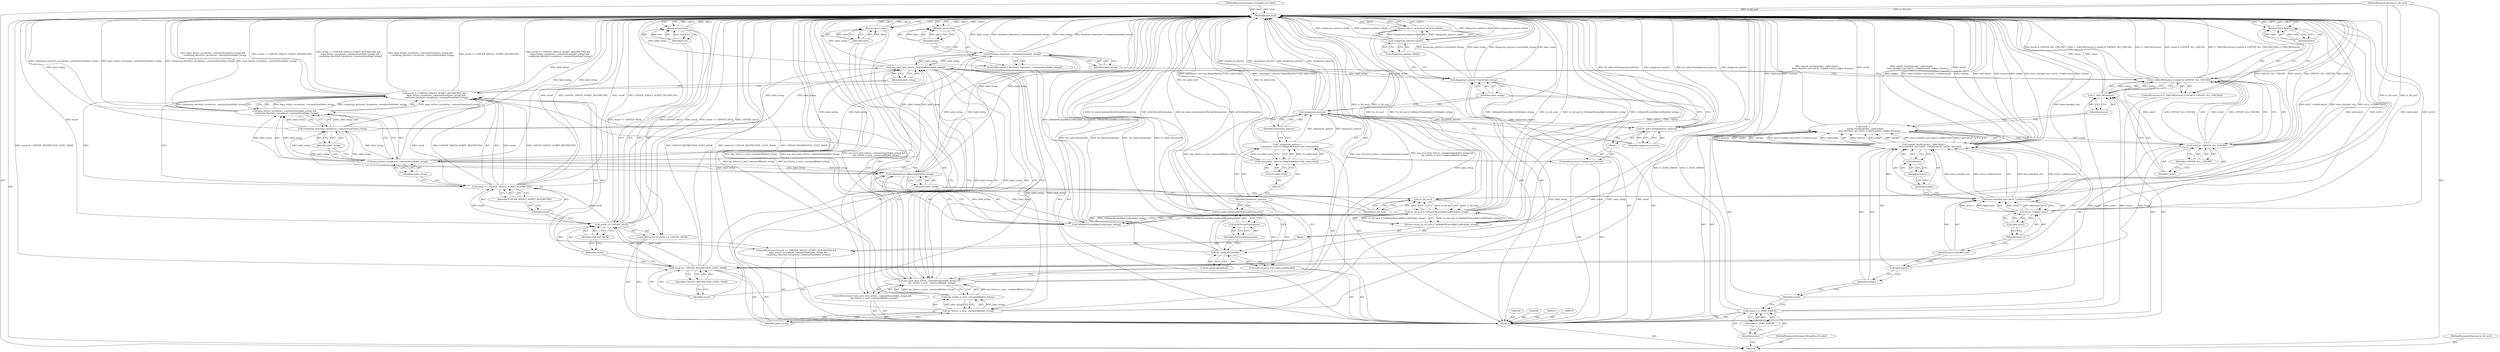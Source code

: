 digraph "1_Chrome_a30f64b4ae13255535a4947616fce484c54207df" {
"1000196" [label="(MethodReturn,bool)"];
"1000101" [label="(MethodParameterIn,base::StringPiece16 label)"];
"1000322" [label="(MethodParameterOut,base::StringPiece16 label)"];
"1000132" [label="(ControlStructure,if (deviation_characters_.containsSome(label_string)))"];
"1000134" [label="(Identifier,label_string)"];
"1000133" [label="(Call,deviation_characters_.containsSome(label_string))"];
"1000136" [label="(Identifier,false)"];
"1000135" [label="(Return,return false;)"];
"1000139" [label="(Identifier,USPOOF_RESTRICTION_LEVEL_MASK)"];
"1000137" [label="(Call,result &= USPOOF_RESTRICTION_LEVEL_MASK)"];
"1000138" [label="(Identifier,result)"];
"1000143" [label="(Identifier,USPOOF_ASCII)"];
"1000140" [label="(ControlStructure,if (result == USPOOF_ASCII))"];
"1000141" [label="(Call,result == USPOOF_ASCII)"];
"1000142" [label="(Identifier,result)"];
"1000145" [label="(Identifier,true)"];
"1000144" [label="(Return,return true;)"];
"1000150" [label="(Identifier,USPOOF_SINGLE_SCRIPT_RESTRICTIVE)"];
"1000146" [label="(ControlStructure,if (result == USPOOF_SINGLE_SCRIPT_RESTRICTIVE &&\n      kana_letters_exceptions_.containsNone(label_string) &&\n      combining_diacritics_exceptions_.containsNone(label_string)))"];
"1000147" [label="(Call,result == USPOOF_SINGLE_SCRIPT_RESTRICTIVE &&\n      kana_letters_exceptions_.containsNone(label_string) &&\n      combining_diacritics_exceptions_.containsNone(label_string))"];
"1000148" [label="(Call,result == USPOOF_SINGLE_SCRIPT_RESTRICTIVE)"];
"1000149" [label="(Identifier,result)"];
"1000102" [label="(MethodParameterIn,bool is_tld_ascii)"];
"1000323" [label="(MethodParameterOut,bool is_tld_ascii)"];
"1000103" [label="(Block,)"];
"1000153" [label="(Identifier,label_string)"];
"1000151" [label="(Call,kana_letters_exceptions_.containsNone(label_string) &&\n      combining_diacritics_exceptions_.containsNone(label_string))"];
"1000152" [label="(Call,kana_letters_exceptions_.containsNone(label_string))"];
"1000155" [label="(Identifier,label_string)"];
"1000154" [label="(Call,combining_diacritics_exceptions_.containsNone(label_string))"];
"1000156" [label="(Block,)"];
"1000158" [label="(Call,!is_tld_ascii || !IsMadeOfLatinAlikeCyrillic(label_string))"];
"1000159" [label="(Call,!is_tld_ascii)"];
"1000160" [label="(Identifier,is_tld_ascii)"];
"1000161" [label="(Call,!IsMadeOfLatinAlikeCyrillic(label_string))"];
"1000162" [label="(Call,IsMadeOfLatinAlikeCyrillic(label_string))"];
"1000157" [label="(Return,return !is_tld_ascii || !IsMadeOfLatinAlikeCyrillic(label_string);)"];
"1000163" [label="(Identifier,label_string)"];
"1000164" [label="(ControlStructure,if (non_ascii_latin_letters_.containsSome(label_string) &&\n      !lgc_letters_n_ascii_.containsAll(label_string)))"];
"1000167" [label="(Identifier,label_string)"];
"1000165" [label="(Call,non_ascii_latin_letters_.containsSome(label_string) &&\n      !lgc_letters_n_ascii_.containsAll(label_string))"];
"1000166" [label="(Call,non_ascii_latin_letters_.containsSome(label_string))"];
"1000170" [label="(Identifier,label_string)"];
"1000168" [label="(Call,!lgc_letters_n_ascii_.containsAll(label_string))"];
"1000169" [label="(Call,lgc_letters_n_ascii_.containsAll(label_string))"];
"1000172" [label="(Identifier,false)"];
"1000171" [label="(Return,return false;)"];
"1000173" [label="(ControlStructure,if (!tls_index.initialized()))"];
"1000174" [label="(Call,!tls_index.initialized())"];
"1000175" [label="(Call,tls_index.initialized())"];
"1000105" [label="(Call,status = U_ZERO_ERROR)"];
"1000106" [label="(Identifier,status)"];
"1000107" [label="(Identifier,U_ZERO_ERROR)"];
"1000177" [label="(Call,&OnThreadTermination)"];
"1000178" [label="(Identifier,OnThreadTermination)"];
"1000176" [label="(Call,tls_index.Initialize(&OnThreadTermination))"];
"1000180" [label="(Call,* dangerous_pattern =\n      reinterpret_cast<icu::RegexMatcher*>(tls_index.Get()))"];
"1000181" [label="(Identifier,dangerous_pattern)"];
"1000184" [label="(Call,tls_index.Get())"];
"1000182" [label="(Call,reinterpret_cast<icu::RegexMatcher*>(tls_index.Get()))"];
"1000185" [label="(ControlStructure,if (!dangerous_pattern))"];
"1000188" [label="(Block,)"];
"1000186" [label="(Call,!dangerous_pattern)"];
"1000187" [label="(Identifier,dangerous_pattern)"];
"1000109" [label="(Call,result =\n      uspoof_check(checker_, label.data(),\n                   base::checked_cast<int32_t>(label.size()), nullptr, &status))"];
"1000110" [label="(Identifier,result)"];
"1000190" [label="(Identifier,dangerous_pattern)"];
"1000189" [label="(Call,tls_index.Set(dangerous_pattern))"];
"1000112" [label="(Identifier,checker_)"];
"1000113" [label="(Call,label.data())"];
"1000111" [label="(Call,uspoof_check(checker_, label.data(),\n                   base::checked_cast<int32_t>(label.size()), nullptr, &status))"];
"1000191" [label="(Call,dangerous_pattern->reset(label_string))"];
"1000192" [label="(Identifier,label_string)"];
"1000195" [label="(Call,dangerous_pattern->find())"];
"1000193" [label="(Return,return !dangerous_pattern->find();)"];
"1000194" [label="(Call,!dangerous_pattern->find())"];
"1000114" [label="(Call,base::checked_cast<int32_t>(label.size()))"];
"1000115" [label="(Identifier,base::checked_cast)"];
"1000116" [label="(Call,int32_t>(label.size()))"];
"1000117" [label="(Identifier,int32_t)"];
"1000118" [label="(Call,label.size())"];
"1000119" [label="(Identifier,nullptr)"];
"1000120" [label="(Call,&status)"];
"1000121" [label="(Identifier,status)"];
"1000125" [label="(Identifier,status)"];
"1000122" [label="(ControlStructure,if (U_FAILURE(status) || (result & USPOOF_ALL_CHECKS)))"];
"1000126" [label="(Call,result & USPOOF_ALL_CHECKS)"];
"1000127" [label="(Identifier,result)"];
"1000128" [label="(Identifier,USPOOF_ALL_CHECKS)"];
"1000123" [label="(Call,U_FAILURE(status) || (result & USPOOF_ALL_CHECKS))"];
"1000124" [label="(Call,U_FAILURE(status))"];
"1000130" [label="(Identifier,false)"];
"1000129" [label="(Return,return false;)"];
"1000196" -> "1000100"  [label="AST: "];
"1000196" -> "1000129"  [label="CFG: "];
"1000196" -> "1000135"  [label="CFG: "];
"1000196" -> "1000144"  [label="CFG: "];
"1000196" -> "1000157"  [label="CFG: "];
"1000196" -> "1000171"  [label="CFG: "];
"1000196" -> "1000193"  [label="CFG: "];
"1000144" -> "1000196"  [label="DDG: <RET>"];
"1000116" -> "1000196"  [label="DDG: label.size()"];
"1000116" -> "1000196"  [label="DDG: int32_t"];
"1000151" -> "1000196"  [label="DDG: combining_diacritics_exceptions_.containsNone(label_string)"];
"1000151" -> "1000196"  [label="DDG: kana_letters_exceptions_.containsNone(label_string)"];
"1000141" -> "1000196"  [label="DDG: USPOOF_ASCII"];
"1000141" -> "1000196"  [label="DDG: result"];
"1000141" -> "1000196"  [label="DDG: result == USPOOF_ASCII"];
"1000126" -> "1000196"  [label="DDG: USPOOF_ALL_CHECKS"];
"1000126" -> "1000196"  [label="DDG: result"];
"1000111" -> "1000196"  [label="DDG: nullptr"];
"1000111" -> "1000196"  [label="DDG: base::checked_cast<int32_t>(label.size())"];
"1000111" -> "1000196"  [label="DDG: checker_"];
"1000111" -> "1000196"  [label="DDG: label.data()"];
"1000111" -> "1000196"  [label="DDG: &status"];
"1000180" -> "1000196"  [label="DDG: reinterpret_cast<icu::RegexMatcher*>(tls_index.Get())"];
"1000158" -> "1000196"  [label="DDG: !is_tld_ascii"];
"1000158" -> "1000196"  [label="DDG: !is_tld_ascii || !IsMadeOfLatinAlikeCyrillic(label_string)"];
"1000158" -> "1000196"  [label="DDG: !IsMadeOfLatinAlikeCyrillic(label_string)"];
"1000165" -> "1000196"  [label="DDG: !lgc_letters_n_ascii_.containsAll(label_string)"];
"1000165" -> "1000196"  [label="DDG: non_ascii_latin_letters_.containsSome(label_string)"];
"1000165" -> "1000196"  [label="DDG: non_ascii_latin_letters_.containsSome(label_string) &&\n      !lgc_letters_n_ascii_.containsAll(label_string)"];
"1000186" -> "1000196"  [label="DDG: !dangerous_pattern"];
"1000186" -> "1000196"  [label="DDG: dangerous_pattern"];
"1000123" -> "1000196"  [label="DDG: result & USPOOF_ALL_CHECKS"];
"1000123" -> "1000196"  [label="DDG: U_FAILURE(status) || (result & USPOOF_ALL_CHECKS)"];
"1000123" -> "1000196"  [label="DDG: U_FAILURE(status)"];
"1000124" -> "1000196"  [label="DDG: status"];
"1000194" -> "1000196"  [label="DDG: !dangerous_pattern->find()"];
"1000194" -> "1000196"  [label="DDG: dangerous_pattern->find()"];
"1000105" -> "1000196"  [label="DDG: U_ZERO_ERROR"];
"1000147" -> "1000196"  [label="DDG: kana_letters_exceptions_.containsNone(label_string) &&\n      combining_diacritics_exceptions_.containsNone(label_string)"];
"1000147" -> "1000196"  [label="DDG: result == USPOOF_SINGLE_SCRIPT_RESTRICTIVE"];
"1000147" -> "1000196"  [label="DDG: result == USPOOF_SINGLE_SCRIPT_RESTRICTIVE &&\n      kana_letters_exceptions_.containsNone(label_string) &&\n      combining_diacritics_exceptions_.containsNone(label_string)"];
"1000168" -> "1000196"  [label="DDG: lgc_letters_n_ascii_.containsAll(label_string)"];
"1000189" -> "1000196"  [label="DDG: dangerous_pattern"];
"1000189" -> "1000196"  [label="DDG: tls_index.Set(dangerous_pattern)"];
"1000159" -> "1000196"  [label="DDG: is_tld_ascii"];
"1000137" -> "1000196"  [label="DDG: USPOOF_RESTRICTION_LEVEL_MASK"];
"1000137" -> "1000196"  [label="DDG: result &= USPOOF_RESTRICTION_LEVEL_MASK"];
"1000182" -> "1000196"  [label="DDG: tls_index.Get()"];
"1000154" -> "1000196"  [label="DDG: label_string"];
"1000166" -> "1000196"  [label="DDG: label_string"];
"1000133" -> "1000196"  [label="DDG: label_string"];
"1000133" -> "1000196"  [label="DDG: deviation_characters_.containsSome(label_string)"];
"1000191" -> "1000196"  [label="DDG: dangerous_pattern->reset(label_string)"];
"1000191" -> "1000196"  [label="DDG: label_string"];
"1000114" -> "1000196"  [label="DDG: base::checked_cast"];
"1000114" -> "1000196"  [label="DDG: int32_t>(label.size())"];
"1000148" -> "1000196"  [label="DDG: result"];
"1000148" -> "1000196"  [label="DDG: USPOOF_SINGLE_SCRIPT_RESTRICTIVE"];
"1000176" -> "1000196"  [label="DDG: tls_index.Initialize(&OnThreadTermination)"];
"1000176" -> "1000196"  [label="DDG: &OnThreadTermination"];
"1000152" -> "1000196"  [label="DDG: label_string"];
"1000102" -> "1000196"  [label="DDG: is_tld_ascii"];
"1000101" -> "1000196"  [label="DDG: label"];
"1000109" -> "1000196"  [label="DDG: result"];
"1000109" -> "1000196"  [label="DDG: uspoof_check(checker_, label.data(),\n                   base::checked_cast<int32_t>(label.size()), nullptr, &status)"];
"1000169" -> "1000196"  [label="DDG: label_string"];
"1000162" -> "1000196"  [label="DDG: label_string"];
"1000161" -> "1000196"  [label="DDG: IsMadeOfLatinAlikeCyrillic(label_string)"];
"1000174" -> "1000196"  [label="DDG: !tls_index.initialized()"];
"1000174" -> "1000196"  [label="DDG: tls_index.initialized()"];
"1000129" -> "1000196"  [label="DDG: <RET>"];
"1000157" -> "1000196"  [label="DDG: <RET>"];
"1000135" -> "1000196"  [label="DDG: <RET>"];
"1000171" -> "1000196"  [label="DDG: <RET>"];
"1000193" -> "1000196"  [label="DDG: <RET>"];
"1000101" -> "1000100"  [label="AST: "];
"1000101" -> "1000196"  [label="DDG: label"];
"1000322" -> "1000100"  [label="AST: "];
"1000132" -> "1000103"  [label="AST: "];
"1000133" -> "1000132"  [label="AST: "];
"1000135" -> "1000132"  [label="AST: "];
"1000134" -> "1000133"  [label="AST: "];
"1000134" -> "1000123"  [label="CFG: "];
"1000133" -> "1000134"  [label="CFG: "];
"1000133" -> "1000132"  [label="AST: "];
"1000133" -> "1000134"  [label="CFG: "];
"1000134" -> "1000133"  [label="AST: "];
"1000136" -> "1000133"  [label="CFG: "];
"1000138" -> "1000133"  [label="CFG: "];
"1000133" -> "1000196"  [label="DDG: label_string"];
"1000133" -> "1000196"  [label="DDG: deviation_characters_.containsSome(label_string)"];
"1000133" -> "1000152"  [label="DDG: label_string"];
"1000133" -> "1000162"  [label="DDG: label_string"];
"1000133" -> "1000166"  [label="DDG: label_string"];
"1000136" -> "1000135"  [label="AST: "];
"1000136" -> "1000133"  [label="CFG: "];
"1000135" -> "1000136"  [label="CFG: "];
"1000136" -> "1000135"  [label="DDG: false"];
"1000135" -> "1000132"  [label="AST: "];
"1000135" -> "1000136"  [label="CFG: "];
"1000136" -> "1000135"  [label="AST: "];
"1000196" -> "1000135"  [label="CFG: "];
"1000135" -> "1000196"  [label="DDG: <RET>"];
"1000136" -> "1000135"  [label="DDG: false"];
"1000139" -> "1000137"  [label="AST: "];
"1000139" -> "1000138"  [label="CFG: "];
"1000137" -> "1000139"  [label="CFG: "];
"1000137" -> "1000103"  [label="AST: "];
"1000137" -> "1000139"  [label="CFG: "];
"1000138" -> "1000137"  [label="AST: "];
"1000139" -> "1000137"  [label="AST: "];
"1000142" -> "1000137"  [label="CFG: "];
"1000137" -> "1000196"  [label="DDG: USPOOF_RESTRICTION_LEVEL_MASK"];
"1000137" -> "1000196"  [label="DDG: result &= USPOOF_RESTRICTION_LEVEL_MASK"];
"1000126" -> "1000137"  [label="DDG: result"];
"1000109" -> "1000137"  [label="DDG: result"];
"1000137" -> "1000141"  [label="DDG: result"];
"1000138" -> "1000137"  [label="AST: "];
"1000138" -> "1000133"  [label="CFG: "];
"1000139" -> "1000138"  [label="CFG: "];
"1000143" -> "1000141"  [label="AST: "];
"1000143" -> "1000142"  [label="CFG: "];
"1000141" -> "1000143"  [label="CFG: "];
"1000140" -> "1000103"  [label="AST: "];
"1000141" -> "1000140"  [label="AST: "];
"1000144" -> "1000140"  [label="AST: "];
"1000141" -> "1000140"  [label="AST: "];
"1000141" -> "1000143"  [label="CFG: "];
"1000142" -> "1000141"  [label="AST: "];
"1000143" -> "1000141"  [label="AST: "];
"1000145" -> "1000141"  [label="CFG: "];
"1000149" -> "1000141"  [label="CFG: "];
"1000141" -> "1000196"  [label="DDG: USPOOF_ASCII"];
"1000141" -> "1000196"  [label="DDG: result"];
"1000141" -> "1000196"  [label="DDG: result == USPOOF_ASCII"];
"1000137" -> "1000141"  [label="DDG: result"];
"1000141" -> "1000148"  [label="DDG: result"];
"1000142" -> "1000141"  [label="AST: "];
"1000142" -> "1000137"  [label="CFG: "];
"1000143" -> "1000142"  [label="CFG: "];
"1000145" -> "1000144"  [label="AST: "];
"1000145" -> "1000141"  [label="CFG: "];
"1000144" -> "1000145"  [label="CFG: "];
"1000145" -> "1000144"  [label="DDG: true"];
"1000144" -> "1000140"  [label="AST: "];
"1000144" -> "1000145"  [label="CFG: "];
"1000145" -> "1000144"  [label="AST: "];
"1000196" -> "1000144"  [label="CFG: "];
"1000144" -> "1000196"  [label="DDG: <RET>"];
"1000145" -> "1000144"  [label="DDG: true"];
"1000150" -> "1000148"  [label="AST: "];
"1000150" -> "1000149"  [label="CFG: "];
"1000148" -> "1000150"  [label="CFG: "];
"1000146" -> "1000103"  [label="AST: "];
"1000147" -> "1000146"  [label="AST: "];
"1000156" -> "1000146"  [label="AST: "];
"1000147" -> "1000146"  [label="AST: "];
"1000147" -> "1000148"  [label="CFG: "];
"1000147" -> "1000151"  [label="CFG: "];
"1000148" -> "1000147"  [label="AST: "];
"1000151" -> "1000147"  [label="AST: "];
"1000160" -> "1000147"  [label="CFG: "];
"1000167" -> "1000147"  [label="CFG: "];
"1000147" -> "1000196"  [label="DDG: kana_letters_exceptions_.containsNone(label_string) &&\n      combining_diacritics_exceptions_.containsNone(label_string)"];
"1000147" -> "1000196"  [label="DDG: result == USPOOF_SINGLE_SCRIPT_RESTRICTIVE"];
"1000147" -> "1000196"  [label="DDG: result == USPOOF_SINGLE_SCRIPT_RESTRICTIVE &&\n      kana_letters_exceptions_.containsNone(label_string) &&\n      combining_diacritics_exceptions_.containsNone(label_string)"];
"1000148" -> "1000147"  [label="DDG: result"];
"1000148" -> "1000147"  [label="DDG: USPOOF_SINGLE_SCRIPT_RESTRICTIVE"];
"1000151" -> "1000147"  [label="DDG: kana_letters_exceptions_.containsNone(label_string)"];
"1000151" -> "1000147"  [label="DDG: combining_diacritics_exceptions_.containsNone(label_string)"];
"1000148" -> "1000147"  [label="AST: "];
"1000148" -> "1000150"  [label="CFG: "];
"1000149" -> "1000148"  [label="AST: "];
"1000150" -> "1000148"  [label="AST: "];
"1000153" -> "1000148"  [label="CFG: "];
"1000147" -> "1000148"  [label="CFG: "];
"1000148" -> "1000196"  [label="DDG: result"];
"1000148" -> "1000196"  [label="DDG: USPOOF_SINGLE_SCRIPT_RESTRICTIVE"];
"1000148" -> "1000147"  [label="DDG: result"];
"1000148" -> "1000147"  [label="DDG: USPOOF_SINGLE_SCRIPT_RESTRICTIVE"];
"1000141" -> "1000148"  [label="DDG: result"];
"1000149" -> "1000148"  [label="AST: "];
"1000149" -> "1000141"  [label="CFG: "];
"1000150" -> "1000149"  [label="CFG: "];
"1000102" -> "1000100"  [label="AST: "];
"1000102" -> "1000196"  [label="DDG: is_tld_ascii"];
"1000102" -> "1000159"  [label="DDG: is_tld_ascii"];
"1000323" -> "1000100"  [label="AST: "];
"1000103" -> "1000100"  [label="AST: "];
"1000104" -> "1000103"  [label="AST: "];
"1000105" -> "1000103"  [label="AST: "];
"1000108" -> "1000103"  [label="AST: "];
"1000109" -> "1000103"  [label="AST: "];
"1000122" -> "1000103"  [label="AST: "];
"1000131" -> "1000103"  [label="AST: "];
"1000132" -> "1000103"  [label="AST: "];
"1000137" -> "1000103"  [label="AST: "];
"1000140" -> "1000103"  [label="AST: "];
"1000146" -> "1000103"  [label="AST: "];
"1000164" -> "1000103"  [label="AST: "];
"1000173" -> "1000103"  [label="AST: "];
"1000179" -> "1000103"  [label="AST: "];
"1000180" -> "1000103"  [label="AST: "];
"1000185" -> "1000103"  [label="AST: "];
"1000191" -> "1000103"  [label="AST: "];
"1000193" -> "1000103"  [label="AST: "];
"1000153" -> "1000152"  [label="AST: "];
"1000153" -> "1000148"  [label="CFG: "];
"1000152" -> "1000153"  [label="CFG: "];
"1000151" -> "1000147"  [label="AST: "];
"1000151" -> "1000152"  [label="CFG: "];
"1000151" -> "1000154"  [label="CFG: "];
"1000152" -> "1000151"  [label="AST: "];
"1000154" -> "1000151"  [label="AST: "];
"1000147" -> "1000151"  [label="CFG: "];
"1000151" -> "1000196"  [label="DDG: combining_diacritics_exceptions_.containsNone(label_string)"];
"1000151" -> "1000196"  [label="DDG: kana_letters_exceptions_.containsNone(label_string)"];
"1000151" -> "1000147"  [label="DDG: kana_letters_exceptions_.containsNone(label_string)"];
"1000151" -> "1000147"  [label="DDG: combining_diacritics_exceptions_.containsNone(label_string)"];
"1000152" -> "1000151"  [label="DDG: label_string"];
"1000154" -> "1000151"  [label="DDG: label_string"];
"1000152" -> "1000151"  [label="AST: "];
"1000152" -> "1000153"  [label="CFG: "];
"1000153" -> "1000152"  [label="AST: "];
"1000155" -> "1000152"  [label="CFG: "];
"1000151" -> "1000152"  [label="CFG: "];
"1000152" -> "1000196"  [label="DDG: label_string"];
"1000152" -> "1000151"  [label="DDG: label_string"];
"1000133" -> "1000152"  [label="DDG: label_string"];
"1000152" -> "1000154"  [label="DDG: label_string"];
"1000152" -> "1000162"  [label="DDG: label_string"];
"1000152" -> "1000166"  [label="DDG: label_string"];
"1000155" -> "1000154"  [label="AST: "];
"1000155" -> "1000152"  [label="CFG: "];
"1000154" -> "1000155"  [label="CFG: "];
"1000154" -> "1000151"  [label="AST: "];
"1000154" -> "1000155"  [label="CFG: "];
"1000155" -> "1000154"  [label="AST: "];
"1000151" -> "1000154"  [label="CFG: "];
"1000154" -> "1000196"  [label="DDG: label_string"];
"1000154" -> "1000151"  [label="DDG: label_string"];
"1000152" -> "1000154"  [label="DDG: label_string"];
"1000154" -> "1000162"  [label="DDG: label_string"];
"1000154" -> "1000166"  [label="DDG: label_string"];
"1000156" -> "1000146"  [label="AST: "];
"1000157" -> "1000156"  [label="AST: "];
"1000158" -> "1000157"  [label="AST: "];
"1000158" -> "1000159"  [label="CFG: "];
"1000158" -> "1000161"  [label="CFG: "];
"1000159" -> "1000158"  [label="AST: "];
"1000161" -> "1000158"  [label="AST: "];
"1000157" -> "1000158"  [label="CFG: "];
"1000158" -> "1000196"  [label="DDG: !is_tld_ascii"];
"1000158" -> "1000196"  [label="DDG: !is_tld_ascii || !IsMadeOfLatinAlikeCyrillic(label_string)"];
"1000158" -> "1000196"  [label="DDG: !IsMadeOfLatinAlikeCyrillic(label_string)"];
"1000158" -> "1000157"  [label="DDG: !is_tld_ascii || !IsMadeOfLatinAlikeCyrillic(label_string)"];
"1000159" -> "1000158"  [label="DDG: is_tld_ascii"];
"1000161" -> "1000158"  [label="DDG: IsMadeOfLatinAlikeCyrillic(label_string)"];
"1000159" -> "1000158"  [label="AST: "];
"1000159" -> "1000160"  [label="CFG: "];
"1000160" -> "1000159"  [label="AST: "];
"1000163" -> "1000159"  [label="CFG: "];
"1000158" -> "1000159"  [label="CFG: "];
"1000159" -> "1000196"  [label="DDG: is_tld_ascii"];
"1000159" -> "1000158"  [label="DDG: is_tld_ascii"];
"1000102" -> "1000159"  [label="DDG: is_tld_ascii"];
"1000160" -> "1000159"  [label="AST: "];
"1000160" -> "1000147"  [label="CFG: "];
"1000159" -> "1000160"  [label="CFG: "];
"1000161" -> "1000158"  [label="AST: "];
"1000161" -> "1000162"  [label="CFG: "];
"1000162" -> "1000161"  [label="AST: "];
"1000158" -> "1000161"  [label="CFG: "];
"1000161" -> "1000196"  [label="DDG: IsMadeOfLatinAlikeCyrillic(label_string)"];
"1000161" -> "1000158"  [label="DDG: IsMadeOfLatinAlikeCyrillic(label_string)"];
"1000162" -> "1000161"  [label="DDG: label_string"];
"1000162" -> "1000161"  [label="AST: "];
"1000162" -> "1000163"  [label="CFG: "];
"1000163" -> "1000162"  [label="AST: "];
"1000161" -> "1000162"  [label="CFG: "];
"1000162" -> "1000196"  [label="DDG: label_string"];
"1000162" -> "1000161"  [label="DDG: label_string"];
"1000152" -> "1000162"  [label="DDG: label_string"];
"1000154" -> "1000162"  [label="DDG: label_string"];
"1000133" -> "1000162"  [label="DDG: label_string"];
"1000157" -> "1000156"  [label="AST: "];
"1000157" -> "1000158"  [label="CFG: "];
"1000158" -> "1000157"  [label="AST: "];
"1000196" -> "1000157"  [label="CFG: "];
"1000157" -> "1000196"  [label="DDG: <RET>"];
"1000158" -> "1000157"  [label="DDG: !is_tld_ascii || !IsMadeOfLatinAlikeCyrillic(label_string)"];
"1000163" -> "1000162"  [label="AST: "];
"1000163" -> "1000159"  [label="CFG: "];
"1000162" -> "1000163"  [label="CFG: "];
"1000164" -> "1000103"  [label="AST: "];
"1000165" -> "1000164"  [label="AST: "];
"1000171" -> "1000164"  [label="AST: "];
"1000167" -> "1000166"  [label="AST: "];
"1000167" -> "1000147"  [label="CFG: "];
"1000166" -> "1000167"  [label="CFG: "];
"1000165" -> "1000164"  [label="AST: "];
"1000165" -> "1000166"  [label="CFG: "];
"1000165" -> "1000168"  [label="CFG: "];
"1000166" -> "1000165"  [label="AST: "];
"1000168" -> "1000165"  [label="AST: "];
"1000172" -> "1000165"  [label="CFG: "];
"1000175" -> "1000165"  [label="CFG: "];
"1000165" -> "1000196"  [label="DDG: !lgc_letters_n_ascii_.containsAll(label_string)"];
"1000165" -> "1000196"  [label="DDG: non_ascii_latin_letters_.containsSome(label_string)"];
"1000165" -> "1000196"  [label="DDG: non_ascii_latin_letters_.containsSome(label_string) &&\n      !lgc_letters_n_ascii_.containsAll(label_string)"];
"1000166" -> "1000165"  [label="DDG: label_string"];
"1000168" -> "1000165"  [label="DDG: lgc_letters_n_ascii_.containsAll(label_string)"];
"1000166" -> "1000165"  [label="AST: "];
"1000166" -> "1000167"  [label="CFG: "];
"1000167" -> "1000166"  [label="AST: "];
"1000170" -> "1000166"  [label="CFG: "];
"1000165" -> "1000166"  [label="CFG: "];
"1000166" -> "1000196"  [label="DDG: label_string"];
"1000166" -> "1000165"  [label="DDG: label_string"];
"1000152" -> "1000166"  [label="DDG: label_string"];
"1000154" -> "1000166"  [label="DDG: label_string"];
"1000133" -> "1000166"  [label="DDG: label_string"];
"1000166" -> "1000169"  [label="DDG: label_string"];
"1000166" -> "1000191"  [label="DDG: label_string"];
"1000170" -> "1000169"  [label="AST: "];
"1000170" -> "1000166"  [label="CFG: "];
"1000169" -> "1000170"  [label="CFG: "];
"1000168" -> "1000165"  [label="AST: "];
"1000168" -> "1000169"  [label="CFG: "];
"1000169" -> "1000168"  [label="AST: "];
"1000165" -> "1000168"  [label="CFG: "];
"1000168" -> "1000196"  [label="DDG: lgc_letters_n_ascii_.containsAll(label_string)"];
"1000168" -> "1000165"  [label="DDG: lgc_letters_n_ascii_.containsAll(label_string)"];
"1000169" -> "1000168"  [label="DDG: label_string"];
"1000169" -> "1000168"  [label="AST: "];
"1000169" -> "1000170"  [label="CFG: "];
"1000170" -> "1000169"  [label="AST: "];
"1000168" -> "1000169"  [label="CFG: "];
"1000169" -> "1000196"  [label="DDG: label_string"];
"1000169" -> "1000168"  [label="DDG: label_string"];
"1000166" -> "1000169"  [label="DDG: label_string"];
"1000169" -> "1000191"  [label="DDG: label_string"];
"1000172" -> "1000171"  [label="AST: "];
"1000172" -> "1000165"  [label="CFG: "];
"1000171" -> "1000172"  [label="CFG: "];
"1000172" -> "1000171"  [label="DDG: false"];
"1000171" -> "1000164"  [label="AST: "];
"1000171" -> "1000172"  [label="CFG: "];
"1000172" -> "1000171"  [label="AST: "];
"1000196" -> "1000171"  [label="CFG: "];
"1000171" -> "1000196"  [label="DDG: <RET>"];
"1000172" -> "1000171"  [label="DDG: false"];
"1000173" -> "1000103"  [label="AST: "];
"1000174" -> "1000173"  [label="AST: "];
"1000176" -> "1000173"  [label="AST: "];
"1000174" -> "1000173"  [label="AST: "];
"1000174" -> "1000175"  [label="CFG: "];
"1000175" -> "1000174"  [label="AST: "];
"1000178" -> "1000174"  [label="CFG: "];
"1000181" -> "1000174"  [label="CFG: "];
"1000174" -> "1000196"  [label="DDG: !tls_index.initialized()"];
"1000174" -> "1000196"  [label="DDG: tls_index.initialized()"];
"1000175" -> "1000174"  [label="AST: "];
"1000175" -> "1000165"  [label="CFG: "];
"1000174" -> "1000175"  [label="CFG: "];
"1000105" -> "1000103"  [label="AST: "];
"1000105" -> "1000107"  [label="CFG: "];
"1000106" -> "1000105"  [label="AST: "];
"1000107" -> "1000105"  [label="AST: "];
"1000110" -> "1000105"  [label="CFG: "];
"1000105" -> "1000196"  [label="DDG: U_ZERO_ERROR"];
"1000105" -> "1000124"  [label="DDG: status"];
"1000106" -> "1000105"  [label="AST: "];
"1000106" -> "1000100"  [label="CFG: "];
"1000107" -> "1000106"  [label="CFG: "];
"1000107" -> "1000105"  [label="AST: "];
"1000107" -> "1000106"  [label="CFG: "];
"1000105" -> "1000107"  [label="CFG: "];
"1000177" -> "1000176"  [label="AST: "];
"1000177" -> "1000178"  [label="CFG: "];
"1000178" -> "1000177"  [label="AST: "];
"1000176" -> "1000177"  [label="CFG: "];
"1000178" -> "1000177"  [label="AST: "];
"1000178" -> "1000174"  [label="CFG: "];
"1000177" -> "1000178"  [label="CFG: "];
"1000176" -> "1000173"  [label="AST: "];
"1000176" -> "1000177"  [label="CFG: "];
"1000177" -> "1000176"  [label="AST: "];
"1000181" -> "1000176"  [label="CFG: "];
"1000176" -> "1000196"  [label="DDG: tls_index.Initialize(&OnThreadTermination)"];
"1000176" -> "1000196"  [label="DDG: &OnThreadTermination"];
"1000180" -> "1000103"  [label="AST: "];
"1000180" -> "1000182"  [label="CFG: "];
"1000181" -> "1000180"  [label="AST: "];
"1000182" -> "1000180"  [label="AST: "];
"1000187" -> "1000180"  [label="CFG: "];
"1000180" -> "1000196"  [label="DDG: reinterpret_cast<icu::RegexMatcher*>(tls_index.Get())"];
"1000182" -> "1000180"  [label="DDG: tls_index.Get()"];
"1000180" -> "1000186"  [label="DDG: dangerous_pattern"];
"1000181" -> "1000180"  [label="AST: "];
"1000181" -> "1000176"  [label="CFG: "];
"1000181" -> "1000174"  [label="CFG: "];
"1000183" -> "1000181"  [label="CFG: "];
"1000184" -> "1000182"  [label="AST: "];
"1000184" -> "1000183"  [label="CFG: "];
"1000182" -> "1000184"  [label="CFG: "];
"1000182" -> "1000180"  [label="AST: "];
"1000182" -> "1000184"  [label="CFG: "];
"1000183" -> "1000182"  [label="AST: "];
"1000184" -> "1000182"  [label="AST: "];
"1000180" -> "1000182"  [label="CFG: "];
"1000182" -> "1000196"  [label="DDG: tls_index.Get()"];
"1000182" -> "1000180"  [label="DDG: tls_index.Get()"];
"1000185" -> "1000103"  [label="AST: "];
"1000186" -> "1000185"  [label="AST: "];
"1000188" -> "1000185"  [label="AST: "];
"1000188" -> "1000185"  [label="AST: "];
"1000189" -> "1000188"  [label="AST: "];
"1000186" -> "1000185"  [label="AST: "];
"1000186" -> "1000187"  [label="CFG: "];
"1000187" -> "1000186"  [label="AST: "];
"1000190" -> "1000186"  [label="CFG: "];
"1000192" -> "1000186"  [label="CFG: "];
"1000186" -> "1000196"  [label="DDG: !dangerous_pattern"];
"1000186" -> "1000196"  [label="DDG: dangerous_pattern"];
"1000180" -> "1000186"  [label="DDG: dangerous_pattern"];
"1000186" -> "1000189"  [label="DDG: dangerous_pattern"];
"1000187" -> "1000186"  [label="AST: "];
"1000187" -> "1000180"  [label="CFG: "];
"1000186" -> "1000187"  [label="CFG: "];
"1000109" -> "1000103"  [label="AST: "];
"1000109" -> "1000111"  [label="CFG: "];
"1000110" -> "1000109"  [label="AST: "];
"1000111" -> "1000109"  [label="AST: "];
"1000125" -> "1000109"  [label="CFG: "];
"1000109" -> "1000196"  [label="DDG: result"];
"1000109" -> "1000196"  [label="DDG: uspoof_check(checker_, label.data(),\n                   base::checked_cast<int32_t>(label.size()), nullptr, &status)"];
"1000111" -> "1000109"  [label="DDG: &status"];
"1000111" -> "1000109"  [label="DDG: nullptr"];
"1000111" -> "1000109"  [label="DDG: checker_"];
"1000111" -> "1000109"  [label="DDG: base::checked_cast<int32_t>(label.size())"];
"1000111" -> "1000109"  [label="DDG: label.data()"];
"1000109" -> "1000126"  [label="DDG: result"];
"1000109" -> "1000137"  [label="DDG: result"];
"1000110" -> "1000109"  [label="AST: "];
"1000110" -> "1000105"  [label="CFG: "];
"1000112" -> "1000110"  [label="CFG: "];
"1000190" -> "1000189"  [label="AST: "];
"1000190" -> "1000186"  [label="CFG: "];
"1000189" -> "1000190"  [label="CFG: "];
"1000189" -> "1000188"  [label="AST: "];
"1000189" -> "1000190"  [label="CFG: "];
"1000190" -> "1000189"  [label="AST: "];
"1000192" -> "1000189"  [label="CFG: "];
"1000189" -> "1000196"  [label="DDG: dangerous_pattern"];
"1000189" -> "1000196"  [label="DDG: tls_index.Set(dangerous_pattern)"];
"1000186" -> "1000189"  [label="DDG: dangerous_pattern"];
"1000112" -> "1000111"  [label="AST: "];
"1000112" -> "1000110"  [label="CFG: "];
"1000113" -> "1000112"  [label="CFG: "];
"1000113" -> "1000111"  [label="AST: "];
"1000113" -> "1000112"  [label="CFG: "];
"1000115" -> "1000113"  [label="CFG: "];
"1000111" -> "1000109"  [label="AST: "];
"1000111" -> "1000120"  [label="CFG: "];
"1000112" -> "1000111"  [label="AST: "];
"1000113" -> "1000111"  [label="AST: "];
"1000114" -> "1000111"  [label="AST: "];
"1000119" -> "1000111"  [label="AST: "];
"1000120" -> "1000111"  [label="AST: "];
"1000109" -> "1000111"  [label="CFG: "];
"1000111" -> "1000196"  [label="DDG: nullptr"];
"1000111" -> "1000196"  [label="DDG: base::checked_cast<int32_t>(label.size())"];
"1000111" -> "1000196"  [label="DDG: checker_"];
"1000111" -> "1000196"  [label="DDG: label.data()"];
"1000111" -> "1000196"  [label="DDG: &status"];
"1000111" -> "1000109"  [label="DDG: &status"];
"1000111" -> "1000109"  [label="DDG: nullptr"];
"1000111" -> "1000109"  [label="DDG: checker_"];
"1000111" -> "1000109"  [label="DDG: base::checked_cast<int32_t>(label.size())"];
"1000111" -> "1000109"  [label="DDG: label.data()"];
"1000114" -> "1000111"  [label="DDG: base::checked_cast"];
"1000114" -> "1000111"  [label="DDG: int32_t>(label.size())"];
"1000191" -> "1000103"  [label="AST: "];
"1000191" -> "1000192"  [label="CFG: "];
"1000192" -> "1000191"  [label="AST: "];
"1000195" -> "1000191"  [label="CFG: "];
"1000191" -> "1000196"  [label="DDG: dangerous_pattern->reset(label_string)"];
"1000191" -> "1000196"  [label="DDG: label_string"];
"1000166" -> "1000191"  [label="DDG: label_string"];
"1000169" -> "1000191"  [label="DDG: label_string"];
"1000192" -> "1000191"  [label="AST: "];
"1000192" -> "1000189"  [label="CFG: "];
"1000192" -> "1000186"  [label="CFG: "];
"1000191" -> "1000192"  [label="CFG: "];
"1000195" -> "1000194"  [label="AST: "];
"1000195" -> "1000191"  [label="CFG: "];
"1000194" -> "1000195"  [label="CFG: "];
"1000193" -> "1000103"  [label="AST: "];
"1000193" -> "1000194"  [label="CFG: "];
"1000194" -> "1000193"  [label="AST: "];
"1000196" -> "1000193"  [label="CFG: "];
"1000193" -> "1000196"  [label="DDG: <RET>"];
"1000194" -> "1000193"  [label="DDG: !dangerous_pattern->find()"];
"1000194" -> "1000193"  [label="AST: "];
"1000194" -> "1000195"  [label="CFG: "];
"1000195" -> "1000194"  [label="AST: "];
"1000193" -> "1000194"  [label="CFG: "];
"1000194" -> "1000196"  [label="DDG: !dangerous_pattern->find()"];
"1000194" -> "1000196"  [label="DDG: dangerous_pattern->find()"];
"1000194" -> "1000193"  [label="DDG: !dangerous_pattern->find()"];
"1000114" -> "1000111"  [label="AST: "];
"1000114" -> "1000116"  [label="CFG: "];
"1000115" -> "1000114"  [label="AST: "];
"1000116" -> "1000114"  [label="AST: "];
"1000119" -> "1000114"  [label="CFG: "];
"1000114" -> "1000196"  [label="DDG: base::checked_cast"];
"1000114" -> "1000196"  [label="DDG: int32_t>(label.size())"];
"1000114" -> "1000111"  [label="DDG: base::checked_cast"];
"1000114" -> "1000111"  [label="DDG: int32_t>(label.size())"];
"1000116" -> "1000114"  [label="DDG: int32_t"];
"1000116" -> "1000114"  [label="DDG: label.size()"];
"1000115" -> "1000114"  [label="AST: "];
"1000115" -> "1000113"  [label="CFG: "];
"1000117" -> "1000115"  [label="CFG: "];
"1000116" -> "1000114"  [label="AST: "];
"1000116" -> "1000118"  [label="CFG: "];
"1000117" -> "1000116"  [label="AST: "];
"1000118" -> "1000116"  [label="AST: "];
"1000114" -> "1000116"  [label="CFG: "];
"1000116" -> "1000196"  [label="DDG: label.size()"];
"1000116" -> "1000196"  [label="DDG: int32_t"];
"1000116" -> "1000114"  [label="DDG: int32_t"];
"1000116" -> "1000114"  [label="DDG: label.size()"];
"1000117" -> "1000116"  [label="AST: "];
"1000117" -> "1000115"  [label="CFG: "];
"1000118" -> "1000117"  [label="CFG: "];
"1000118" -> "1000116"  [label="AST: "];
"1000118" -> "1000117"  [label="CFG: "];
"1000116" -> "1000118"  [label="CFG: "];
"1000119" -> "1000111"  [label="AST: "];
"1000119" -> "1000114"  [label="CFG: "];
"1000121" -> "1000119"  [label="CFG: "];
"1000120" -> "1000111"  [label="AST: "];
"1000120" -> "1000121"  [label="CFG: "];
"1000121" -> "1000120"  [label="AST: "];
"1000111" -> "1000120"  [label="CFG: "];
"1000121" -> "1000120"  [label="AST: "];
"1000121" -> "1000119"  [label="CFG: "];
"1000120" -> "1000121"  [label="CFG: "];
"1000125" -> "1000124"  [label="AST: "];
"1000125" -> "1000109"  [label="CFG: "];
"1000124" -> "1000125"  [label="CFG: "];
"1000122" -> "1000103"  [label="AST: "];
"1000123" -> "1000122"  [label="AST: "];
"1000129" -> "1000122"  [label="AST: "];
"1000126" -> "1000123"  [label="AST: "];
"1000126" -> "1000128"  [label="CFG: "];
"1000127" -> "1000126"  [label="AST: "];
"1000128" -> "1000126"  [label="AST: "];
"1000123" -> "1000126"  [label="CFG: "];
"1000126" -> "1000196"  [label="DDG: USPOOF_ALL_CHECKS"];
"1000126" -> "1000196"  [label="DDG: result"];
"1000126" -> "1000123"  [label="DDG: result"];
"1000126" -> "1000123"  [label="DDG: USPOOF_ALL_CHECKS"];
"1000109" -> "1000126"  [label="DDG: result"];
"1000126" -> "1000137"  [label="DDG: result"];
"1000127" -> "1000126"  [label="AST: "];
"1000127" -> "1000124"  [label="CFG: "];
"1000128" -> "1000127"  [label="CFG: "];
"1000128" -> "1000126"  [label="AST: "];
"1000128" -> "1000127"  [label="CFG: "];
"1000126" -> "1000128"  [label="CFG: "];
"1000123" -> "1000122"  [label="AST: "];
"1000123" -> "1000124"  [label="CFG: "];
"1000123" -> "1000126"  [label="CFG: "];
"1000124" -> "1000123"  [label="AST: "];
"1000126" -> "1000123"  [label="AST: "];
"1000130" -> "1000123"  [label="CFG: "];
"1000134" -> "1000123"  [label="CFG: "];
"1000123" -> "1000196"  [label="DDG: result & USPOOF_ALL_CHECKS"];
"1000123" -> "1000196"  [label="DDG: U_FAILURE(status) || (result & USPOOF_ALL_CHECKS)"];
"1000123" -> "1000196"  [label="DDG: U_FAILURE(status)"];
"1000124" -> "1000123"  [label="DDG: status"];
"1000126" -> "1000123"  [label="DDG: result"];
"1000126" -> "1000123"  [label="DDG: USPOOF_ALL_CHECKS"];
"1000124" -> "1000123"  [label="AST: "];
"1000124" -> "1000125"  [label="CFG: "];
"1000125" -> "1000124"  [label="AST: "];
"1000127" -> "1000124"  [label="CFG: "];
"1000123" -> "1000124"  [label="CFG: "];
"1000124" -> "1000196"  [label="DDG: status"];
"1000124" -> "1000123"  [label="DDG: status"];
"1000105" -> "1000124"  [label="DDG: status"];
"1000130" -> "1000129"  [label="AST: "];
"1000130" -> "1000123"  [label="CFG: "];
"1000129" -> "1000130"  [label="CFG: "];
"1000130" -> "1000129"  [label="DDG: false"];
"1000129" -> "1000122"  [label="AST: "];
"1000129" -> "1000130"  [label="CFG: "];
"1000130" -> "1000129"  [label="AST: "];
"1000196" -> "1000129"  [label="CFG: "];
"1000129" -> "1000196"  [label="DDG: <RET>"];
"1000130" -> "1000129"  [label="DDG: false"];
}
